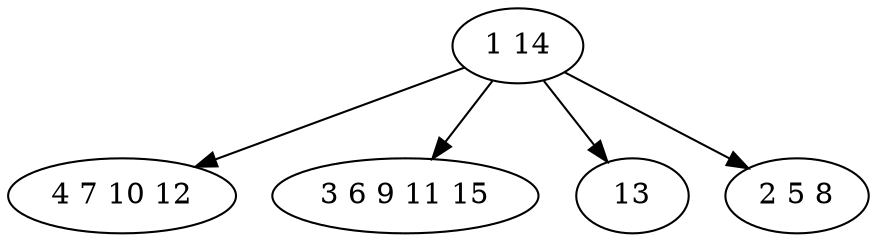 digraph true_tree {
	"0" -> "1"
	"0" -> "2"
	"0" -> "3"
	"0" -> "4"
	"0" [label="1 14"];
	"1" [label="4 7 10 12"];
	"2" [label="3 6 9 11 15"];
	"3" [label="13"];
	"4" [label="2 5 8"];
}
